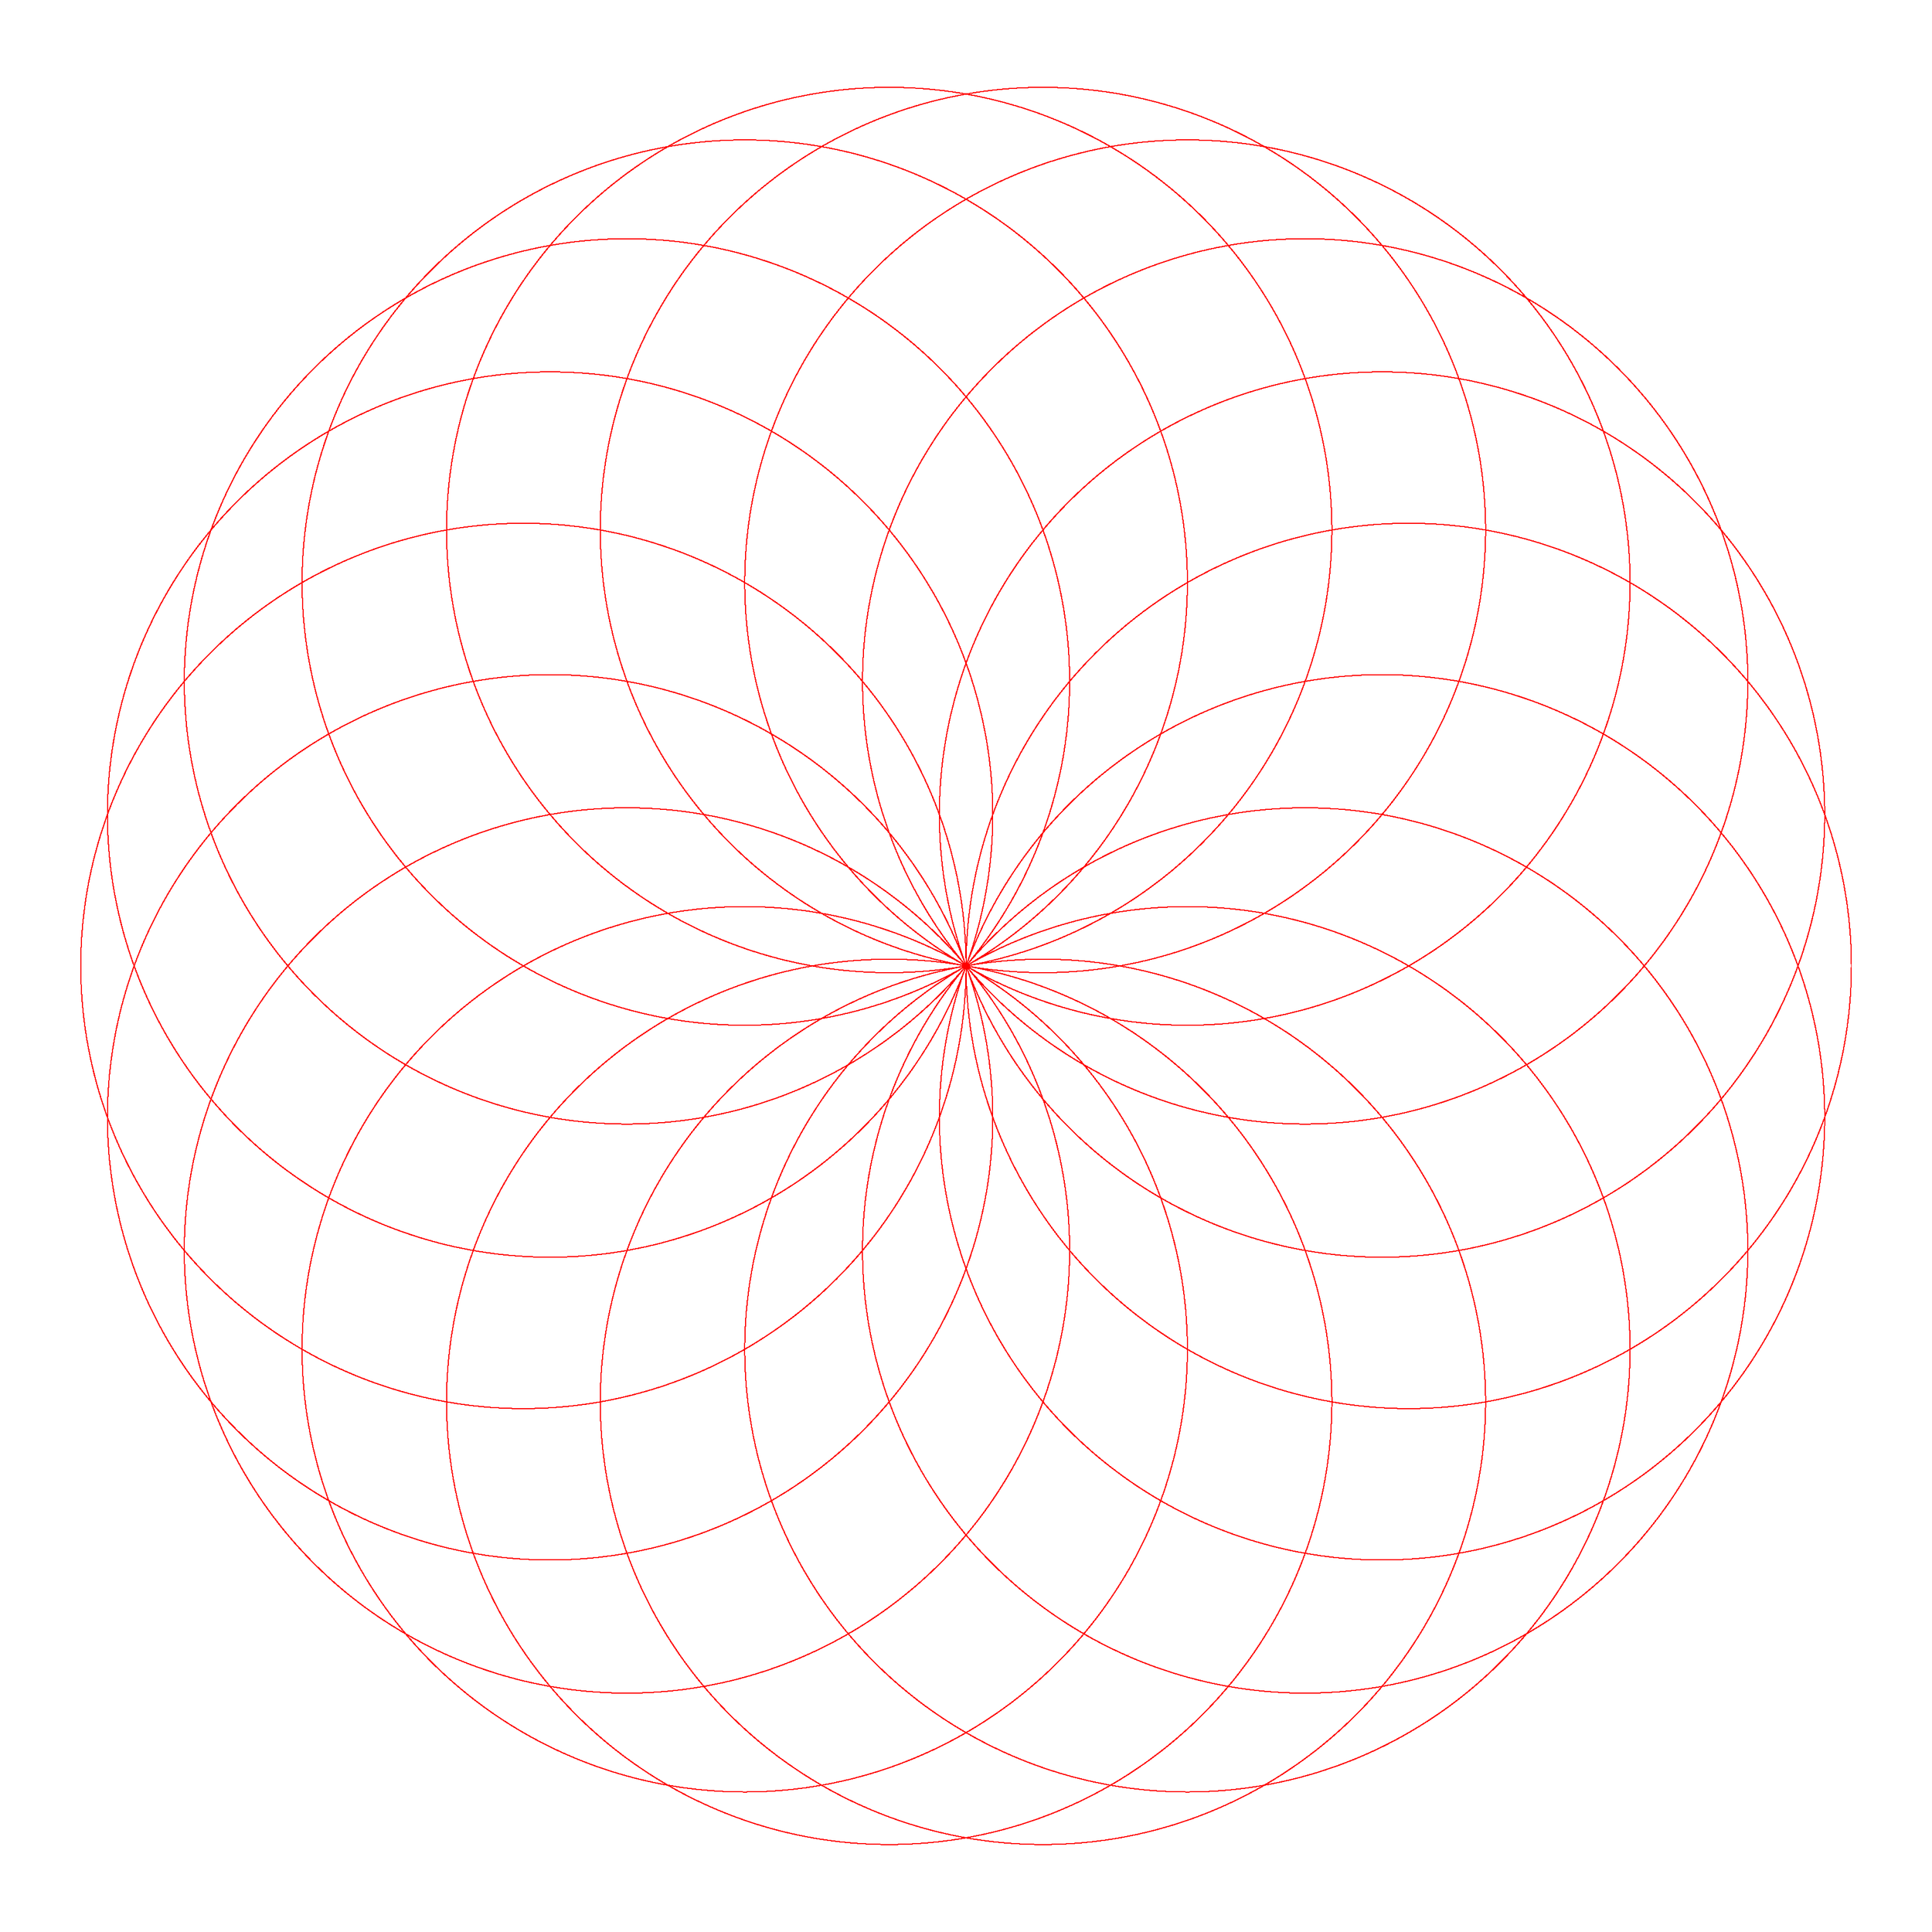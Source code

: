 // This branch was forked early on to provide a laser path for making a board. 
// It is expected to die when it can be faked with high-level behavior, and is
// not destined for merger with the collective.

import graph; 

struct Move {
	int x,y;
	int num; //positive for moves, negative for other symbols
	bool iswhite; 
	bool special; //both false is black 
	string glyph; //special symbol for stone or at
	string comment;
	pen specialpen; //sends a color or font ; might be needed.
	
	void operator init(int x, int y, int num, bool iswhite = false) {
		this.x = x;
		this.y = y;
		this.num = num;
		this.iswhite = iswhite;
	}
	
	void operator init(int x, int y) {
		this.x = x;
		this.y = y;
	}
}

struct Circoban {
	int size;
	int numcircles;
	int movenum;
	bool whitemove;
	real fontsize;
	picture pic;
	Move[] move;
	
	path[] circa;

	void operator init(int size, int numcircles=12) {
		this.size = size;
		this.numcircles = numcircles;
		this.fontsize = 1; // this.size/(this.lines+2); // borrowed from gasym, needs changing
		this.movenum = 1;
		this.whitemove = false; // black plays first
	}
}

void rendercircoban(Circoban cb) {
	size(cb.pic,24inches,24inches,(-11.5,-11.5),(11.5,11.5));
	filldraw(cb.pic,box((-12,-12),(12,12)),white,white);
	int i;
	int numcircles=cb.numcircles;
	cb.circa[0] = Circle((0,0),11);
	draw(cb.pic,cb.circa[0],invisible);
	for(i=1; i<=numcircles; ++i) {
		cb.circa[i]=Circle(5.5*dir(i*360/numcircles),5.5);
		draw(cb.pic,cb.circa[i],red);
	}
}

void rendermoves(Circoban cb) {
	
	pair[] movespot = new pair[];
	
	for (Move mv: cb.move) {
		movespot = intersectionpoints(cb.circa[mv.x],cb.circa[mv.y]);
		for (pair xy: movespot) {
			if (abs(xy.x) + abs(xy.y) > 0.005 ) { 
				filldraw(cb.pic,Circle(xy,0.5),red,red);
			}	
		}
	}
}

void drawcircoban(Circoban cb) {
	rendercircoban(cb);
	rendermoves(cb);
}

Circoban cb = Circoban(24,18);
unitsize(cb.pic,1inches);
drawcircoban(cb);
shipout(cb.pic);